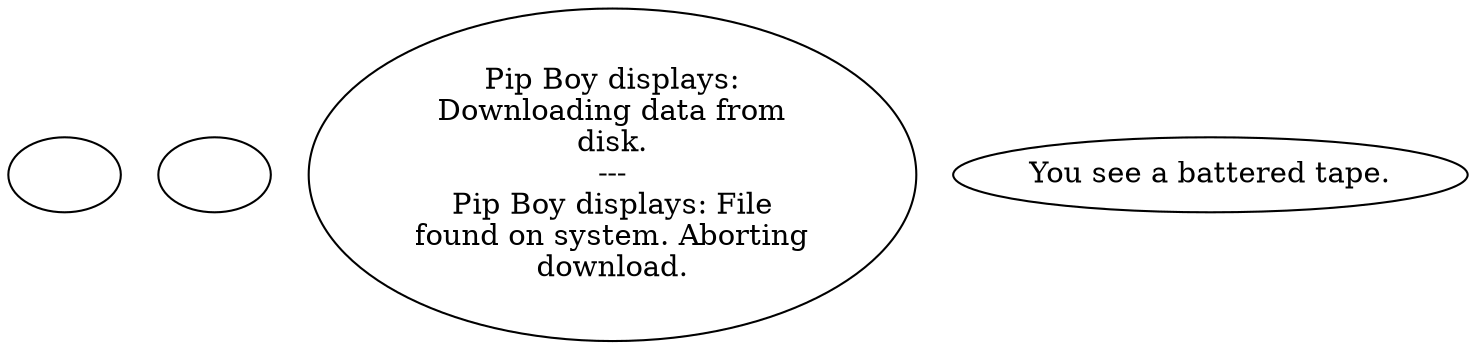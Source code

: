 digraph sifakhlo {
  "checkPartyMembersNearDoor" [style=filled       fillcolor="#FFFFFF"       color="#000000"]
  "checkPartyMembersNearDoor" [label=""]
  "start" [style=filled       fillcolor="#FFFFFF"       color="#000000"]
  "start" [label=""]
  "use_p_proc" [style=filled       fillcolor="#FFFFFF"       color="#000000"]
  "use_p_proc" [label="Pip Boy displays:\nDownloading data from\ndisk.\n---\nPip Boy displays: File\nfound on system. Aborting\ndownload."]
  "description_p_proc" [style=filled       fillcolor="#FFFFFF"       color="#000000"]
  "description_p_proc" [label="You see a battered tape."]
}